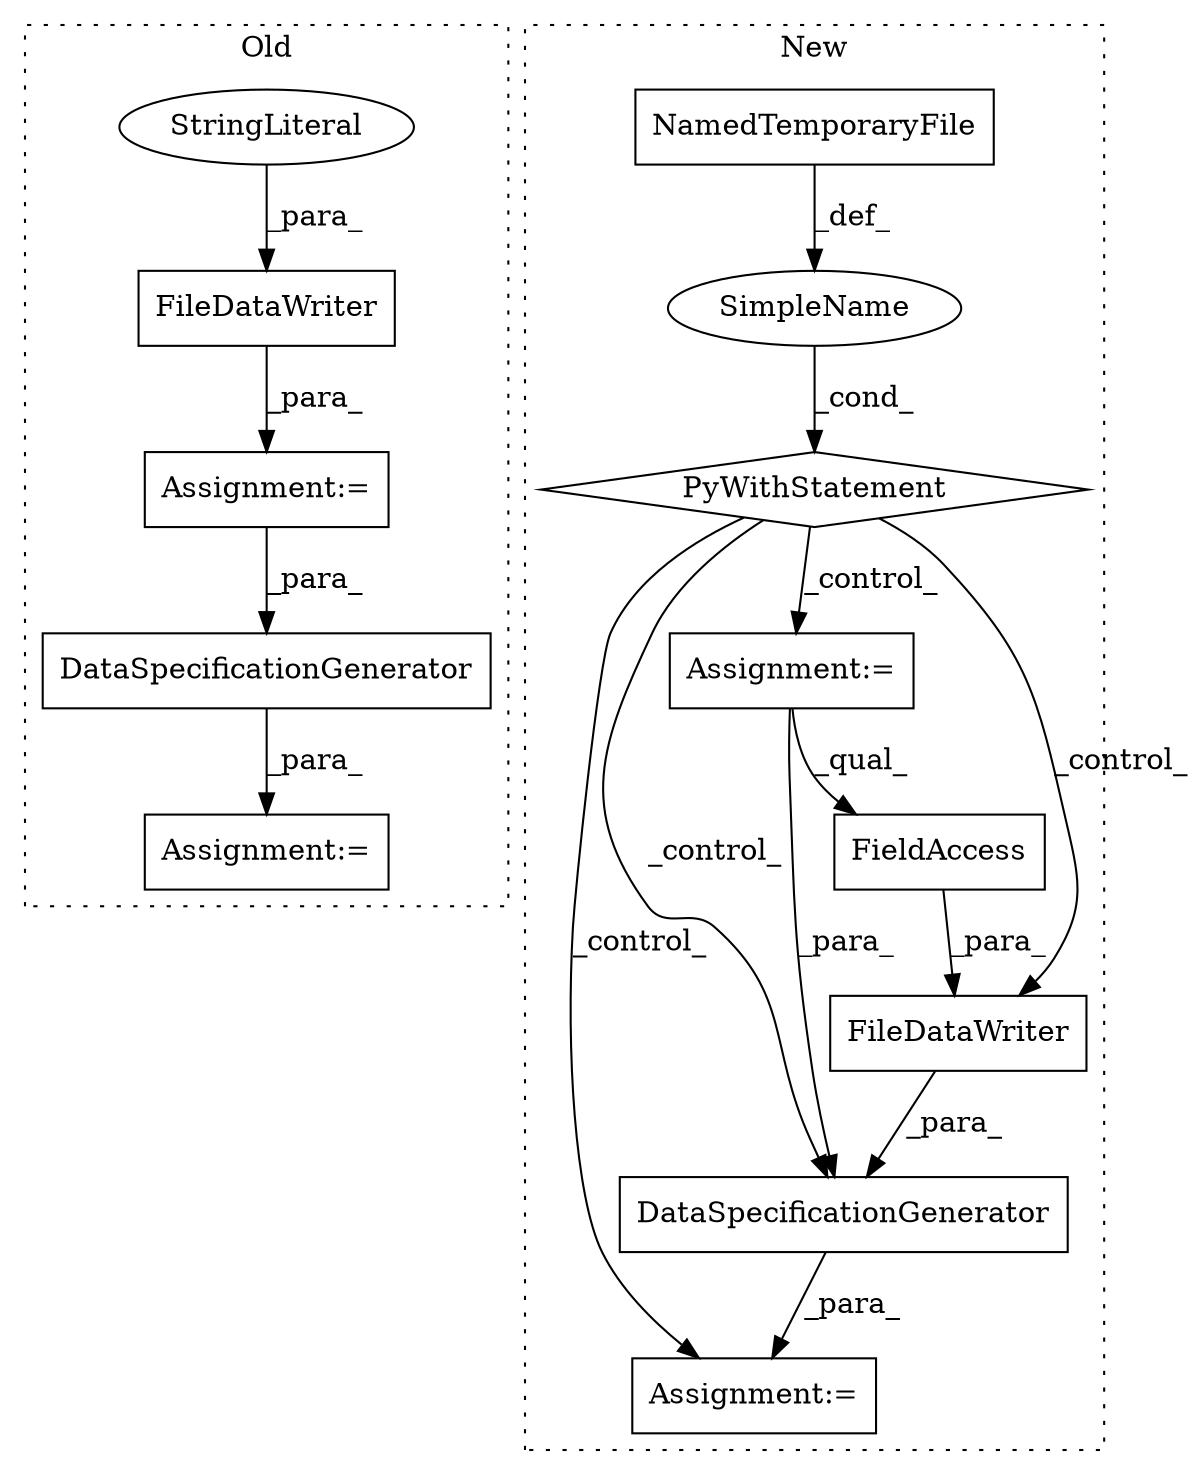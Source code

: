digraph G {
subgraph cluster0 {
1 [label="DataSpecificationGenerator" a="32" s="4116,4159" l="27,1" shape="box"];
3 [label="FileDataWriter" a="32" s="4079,4104" l="15,1" shape="box"];
9 [label="Assignment:=" a="7" s="4078" l="1" shape="box"];
11 [label="StringLiteral" a="45" s="4094" l="10" shape="ellipse"];
12 [label="Assignment:=" a="7" s="4115" l="1" shape="box"];
label = "Old";
style="dotted";
}
subgraph cluster1 {
2 [label="NamedTemporaryFile" a="32" s="4203" l="20" shape="box"];
4 [label="FileDataWriter" a="32" s="4289,4313" l="15,1" shape="box"];
5 [label="SimpleName" a="42" s="" l="" shape="ellipse"];
6 [label="PyWithStatement" a="104" s="4184,4223" l="10,2" shape="diamond"];
7 [label="FieldAccess" a="22" s="4304" l="9" shape="box"];
8 [label="Assignment:=" a="7" s="4261" l="1" shape="box"];
10 [label="DataSpecificationGenerator" a="32" s="4262,4319" l="27,1" shape="box"];
13 [label="Assignment:=" a="7" s="4245" l="4" shape="box"];
label = "New";
style="dotted";
}
1 -> 12 [label="_para_"];
2 -> 5 [label="_def_"];
3 -> 9 [label="_para_"];
4 -> 10 [label="_para_"];
5 -> 6 [label="_cond_"];
6 -> 8 [label="_control_"];
6 -> 10 [label="_control_"];
6 -> 4 [label="_control_"];
6 -> 13 [label="_control_"];
7 -> 4 [label="_para_"];
9 -> 1 [label="_para_"];
10 -> 8 [label="_para_"];
11 -> 3 [label="_para_"];
13 -> 10 [label="_para_"];
13 -> 7 [label="_qual_"];
}